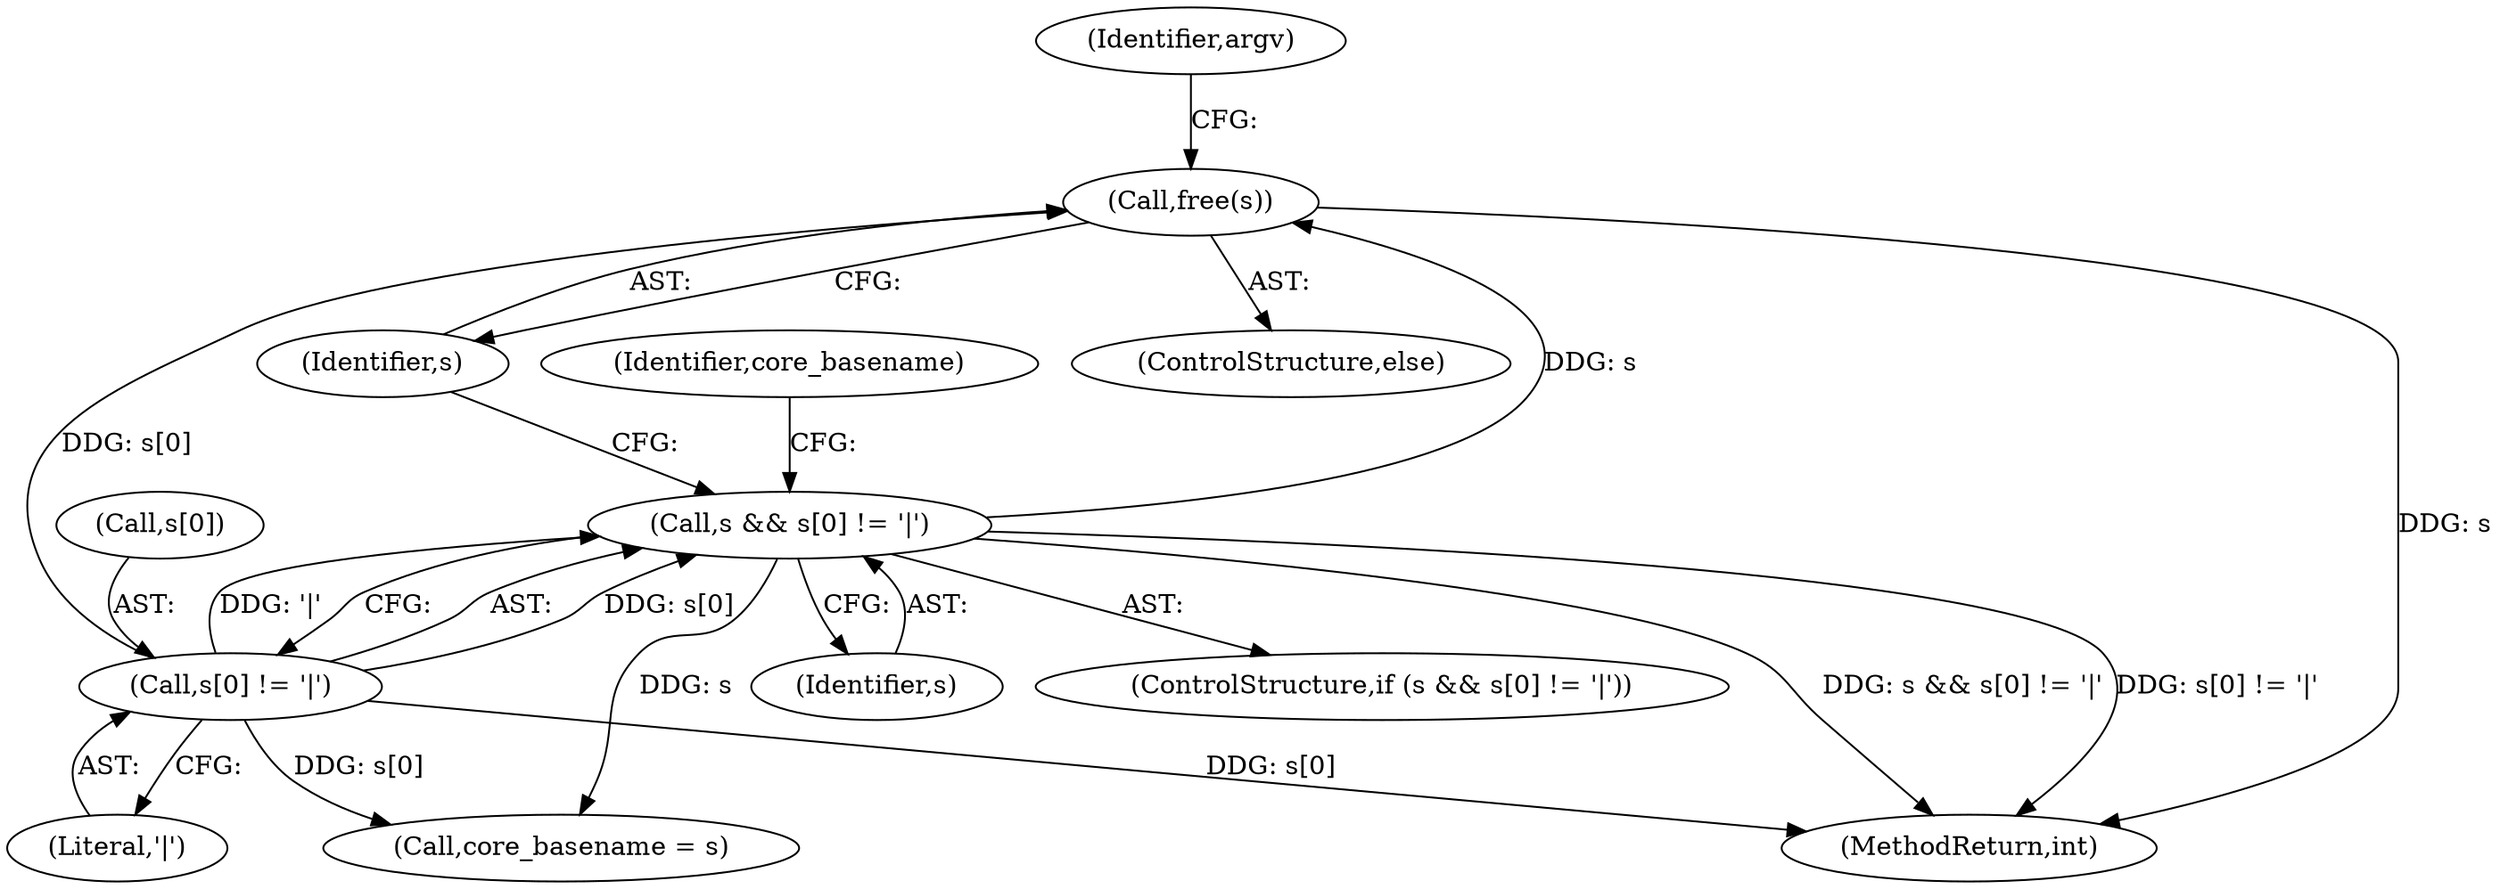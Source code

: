 digraph "0_abrt_4f2c1ddd3e3b81d2d5146b883115371f1cada9f9@API" {
"1000342" [label="(Call,free(s))"];
"1000333" [label="(Call,s[0] != '|')"];
"1000331" [label="(Call,s && s[0] != '|')"];
"1000342" [label="(Call,free(s))"];
"1000332" [label="(Identifier,s)"];
"1000331" [label="(Call,s && s[0] != '|')"];
"1000330" [label="(ControlStructure,if (s && s[0] != '|'))"];
"1000348" [label="(Identifier,argv)"];
"1001180" [label="(MethodReturn,int)"];
"1000333" [label="(Call,s[0] != '|')"];
"1000343" [label="(Identifier,s)"];
"1000338" [label="(Call,core_basename = s)"];
"1000341" [label="(ControlStructure,else)"];
"1000334" [label="(Call,s[0])"];
"1000337" [label="(Literal,'|')"];
"1000339" [label="(Identifier,core_basename)"];
"1000342" -> "1000341"  [label="AST: "];
"1000342" -> "1000343"  [label="CFG: "];
"1000343" -> "1000342"  [label="AST: "];
"1000348" -> "1000342"  [label="CFG: "];
"1000342" -> "1001180"  [label="DDG: s"];
"1000333" -> "1000342"  [label="DDG: s[0]"];
"1000331" -> "1000342"  [label="DDG: s"];
"1000333" -> "1000331"  [label="AST: "];
"1000333" -> "1000337"  [label="CFG: "];
"1000334" -> "1000333"  [label="AST: "];
"1000337" -> "1000333"  [label="AST: "];
"1000331" -> "1000333"  [label="CFG: "];
"1000333" -> "1001180"  [label="DDG: s[0]"];
"1000333" -> "1000331"  [label="DDG: s[0]"];
"1000333" -> "1000331"  [label="DDG: '|'"];
"1000333" -> "1000338"  [label="DDG: s[0]"];
"1000331" -> "1000330"  [label="AST: "];
"1000331" -> "1000332"  [label="CFG: "];
"1000332" -> "1000331"  [label="AST: "];
"1000339" -> "1000331"  [label="CFG: "];
"1000343" -> "1000331"  [label="CFG: "];
"1000331" -> "1001180"  [label="DDG: s && s[0] != '|'"];
"1000331" -> "1001180"  [label="DDG: s[0] != '|'"];
"1000331" -> "1000338"  [label="DDG: s"];
}
